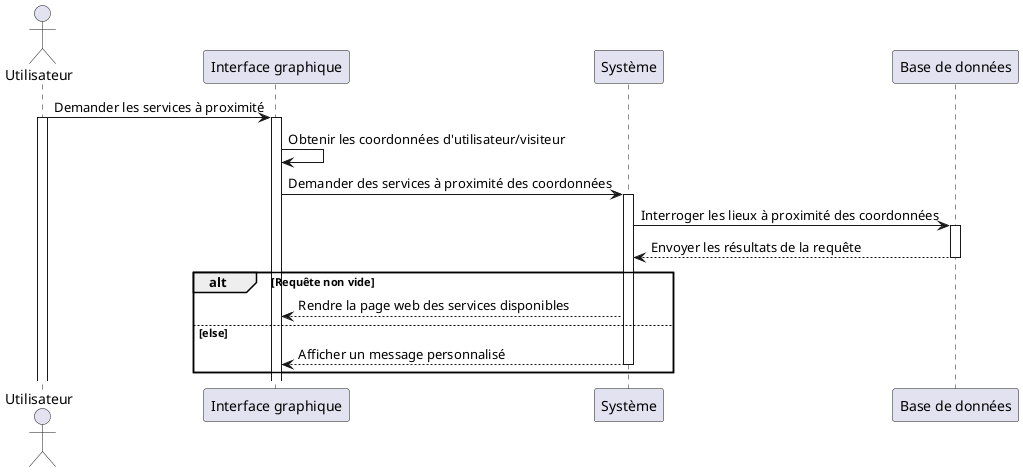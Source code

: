 @startuml nearby_seq
actor Utilisateur as usr
participant "Interface graphique" as fr
participant "Système" as sys
participant "Base de données" as db
usr -> fr : Demander les services à proximité
activate usr
activate fr
fr -> fr : Obtenir les coordonnées d'utilisateur/visiteur
fr -> sys : Demander des services à proximité des coordonnées
activate sys
sys -> db : Interroger les lieux à proximité des coordonnées
activate db
db --> sys : Envoyer les résultats de la requête
deactivate db
alt Requête non vide
    sys --> fr : Rendre la page web des services disponibles
else else
    sys --> fr : Afficher un message personnalisé
    deactivate sys
end
deactivate sys
@enduml


@startuml map_nearby_seq
actor Utilisateur as usr
participant "Interface graphique" as fr
participant "Système" as sys
participant "Base de données" as db
usr -> sys : Demander une page Web de sélection de carte
activate usr
activate sys
sys --> fr : Rendre la page web 
activate fr
usr -> fr : Sélectionner un emplacement dans la carte
fr -> sys : Demander les services à proximité des coordonnées sélectionnées
sys -> db : Interroger les services à proximité des coordonnées
activate db
db --> sys : Envoyer les résultats de la requête
deactivate db
alt Requête non vide
    sys --> fr : Rendre la page web des services disponibles
else else
    sys --> fr : Rendre un message d'erreur
    deactivate sys
end
@enduml


@startuml sign_in
actor Utilisateur as usr
participant "Interface graphique" as fr
participant "Système" as sys
participant "Base de données" as db
activate usr
usr -> sys : Demander la page Web de connexion
sys --> fr : Rendre la page web
activate fr
usr -> fr : Remplir le formulaire d'authentification
fr -> fr : Valider le formulaire
alt formulaire valide
    fr -> sys : Envoyer le formulaire
    activate sys
sys -> db : Demander le nom d'utilisateur et mot de passe
activate db
db --> sys : Envoyer les résultats de la requête
deactivate db
alt utilisateur existe
    sys -> fr : authentifier l'utilisateur
else else
    sys -> fr : Rendre un message d'erreur         
end
else else
    loop formulaire non valide
        fr --> usr : Rendre un message d'erreur\net redemander au utilisateur de\nremplire ses données
        usr -> fr : Remplir le formulaire d'authentification
        fr -> fr : Valider le formulaire
    end
end
@enduml


@startuml add_favourites
actor Utilisateur as usr
participant "Interface graphique" as fr
participant "Système" as sys
participant "Base de données" as db
activate usr
activate fr
usr -> fr : demande d'ajout d'un service aux favoris
fr -> sys : Envoyer une demande avec l'identificateur de service
sys -> db : Interroger ce service à partir des favoris de l'utilisateur
activate sys
activate db
db --> sys : Envoyer les résultats de la requête
deactivate db
alt service n'existe pas
    sys -> db : Ajouter un service aux favoris de l'utilisateur
    activate db
    deactivate db
    sys --> fr : Notifier le message de réussite
else else
    sys --> fr : Notifier l'utilisateur   
end
@enduml


@startuml register_user
actor Utilisateur as usr
participant "Interface graphique" as fr
participant "Système" as sys
participant "Base de données" as db
usr -> sys : Demander la page Web d'inscription
activate usr
activate sys
sys --> fr : Rendre la page web
activate fr
usr -> fr :Remplir le formulaire d'inscription
fr -> fr : Vérifier la validité des informations du formulaire
alt formulaire valide
    fr -> sys : Soumettre le formulaire
    sys -> db : Demander le nom d'utilisateur
    activate db
    db --> sys : Envoyer les résultats de la requête
    deactivate db
    alt nom d'utilisateur n'existe pas
        sys -> db : Ajouter l'utilisateur
        activate db
        deactivate db
    else else
        sys -> fr : Rendre un message d'erreur
    end
else else
    fr --> usr : Rendre un message d'erreur
end
@enduml

@startuml modify_personnal_service
actor Utilisateur as usr
participant "Interface graphique" as fr
participant "Système" as sys
participant "Base de données" as db
activate usr
usr -> sys : Demander une page de modification d'un service
activate sys
sys --> fr : Rendre la page web
activate fr
usr -> fr : Remplir de nouvelles informations
fr -> fr : Valider le formulaire
alt formulaire valide
    fr -> sys : Soumettre le formulaire
    sys -> db : Interroger les services de l'utilisateur
    activate db
    db --> sys : Envoyer les résultats de la requête
    deactivate db
    alt le service à modifier existe dans la requête
        sys -> db : Mettre à jour les informations du service
        activate db
        deactivate db
        sys -> fr : Notifier la réussite
    else else
        sys -> fr : Rendre un message d'erreur
    end
else else
    fr --> usr : Rendre un message d'erreur
end
@enduml